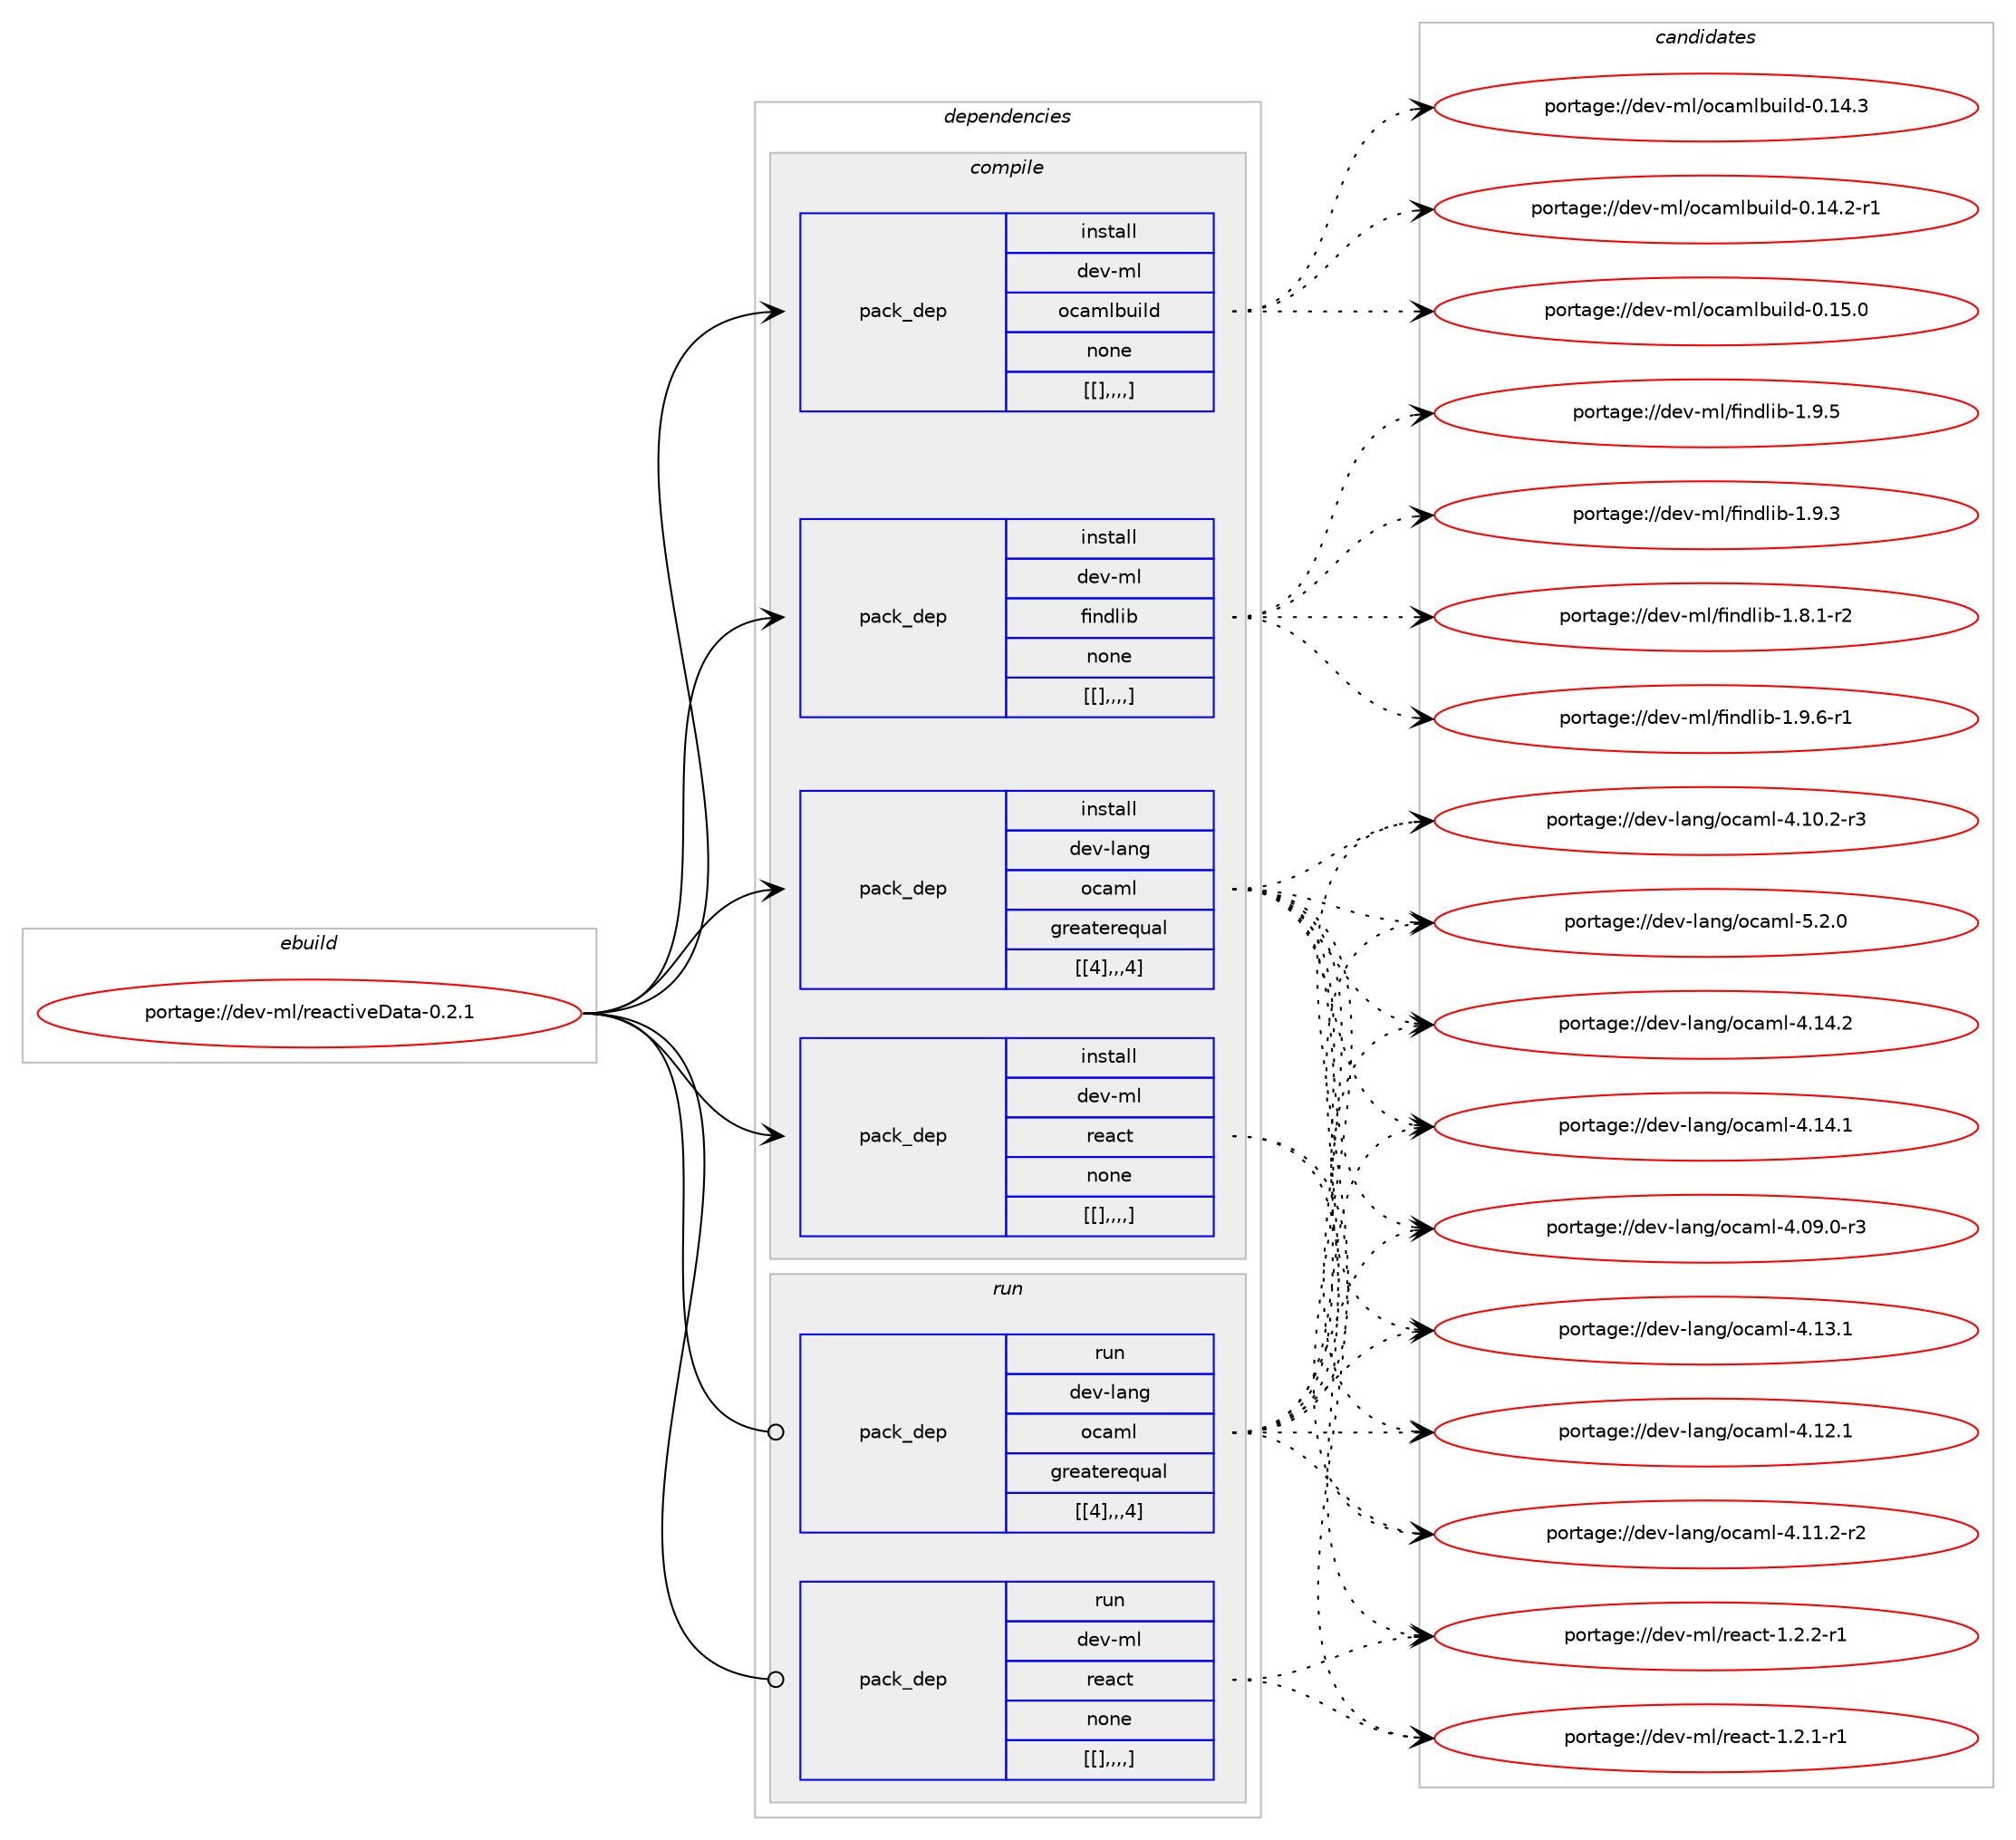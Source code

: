 digraph prolog {

# *************
# Graph options
# *************

newrank=true;
concentrate=true;
compound=true;
graph [rankdir=LR,fontname=Helvetica,fontsize=10,ranksep=1.5];#, ranksep=2.5, nodesep=0.2];
edge  [arrowhead=vee];
node  [fontname=Helvetica,fontsize=10];

# **********
# The ebuild
# **********

subgraph cluster_leftcol {
color=gray;
label=<<i>ebuild</i>>;
id [label="portage://dev-ml/reactiveData-0.2.1", color=red, width=4, href="../dev-ml/reactiveData-0.2.1.svg"];
}

# ****************
# The dependencies
# ****************

subgraph cluster_midcol {
color=gray;
label=<<i>dependencies</i>>;
subgraph cluster_compile {
fillcolor="#eeeeee";
style=filled;
label=<<i>compile</i>>;
subgraph pack93974 {
dependency125417 [label=<<TABLE BORDER="0" CELLBORDER="1" CELLSPACING="0" CELLPADDING="4" WIDTH="220"><TR><TD ROWSPAN="6" CELLPADDING="30">pack_dep</TD></TR><TR><TD WIDTH="110">install</TD></TR><TR><TD>dev-lang</TD></TR><TR><TD>ocaml</TD></TR><TR><TD>greaterequal</TD></TR><TR><TD>[[4],,,4]</TD></TR></TABLE>>, shape=none, color=blue];
}
id:e -> dependency125417:w [weight=20,style="solid",arrowhead="vee"];
subgraph pack93975 {
dependency125418 [label=<<TABLE BORDER="0" CELLBORDER="1" CELLSPACING="0" CELLPADDING="4" WIDTH="220"><TR><TD ROWSPAN="6" CELLPADDING="30">pack_dep</TD></TR><TR><TD WIDTH="110">install</TD></TR><TR><TD>dev-ml</TD></TR><TR><TD>findlib</TD></TR><TR><TD>none</TD></TR><TR><TD>[[],,,,]</TD></TR></TABLE>>, shape=none, color=blue];
}
id:e -> dependency125418:w [weight=20,style="solid",arrowhead="vee"];
subgraph pack93976 {
dependency125419 [label=<<TABLE BORDER="0" CELLBORDER="1" CELLSPACING="0" CELLPADDING="4" WIDTH="220"><TR><TD ROWSPAN="6" CELLPADDING="30">pack_dep</TD></TR><TR><TD WIDTH="110">install</TD></TR><TR><TD>dev-ml</TD></TR><TR><TD>ocamlbuild</TD></TR><TR><TD>none</TD></TR><TR><TD>[[],,,,]</TD></TR></TABLE>>, shape=none, color=blue];
}
id:e -> dependency125419:w [weight=20,style="solid",arrowhead="vee"];
subgraph pack93977 {
dependency125420 [label=<<TABLE BORDER="0" CELLBORDER="1" CELLSPACING="0" CELLPADDING="4" WIDTH="220"><TR><TD ROWSPAN="6" CELLPADDING="30">pack_dep</TD></TR><TR><TD WIDTH="110">install</TD></TR><TR><TD>dev-ml</TD></TR><TR><TD>react</TD></TR><TR><TD>none</TD></TR><TR><TD>[[],,,,]</TD></TR></TABLE>>, shape=none, color=blue];
}
id:e -> dependency125420:w [weight=20,style="solid",arrowhead="vee"];
}
subgraph cluster_compileandrun {
fillcolor="#eeeeee";
style=filled;
label=<<i>compile and run</i>>;
}
subgraph cluster_run {
fillcolor="#eeeeee";
style=filled;
label=<<i>run</i>>;
subgraph pack93978 {
dependency125421 [label=<<TABLE BORDER="0" CELLBORDER="1" CELLSPACING="0" CELLPADDING="4" WIDTH="220"><TR><TD ROWSPAN="6" CELLPADDING="30">pack_dep</TD></TR><TR><TD WIDTH="110">run</TD></TR><TR><TD>dev-lang</TD></TR><TR><TD>ocaml</TD></TR><TR><TD>greaterequal</TD></TR><TR><TD>[[4],,,4]</TD></TR></TABLE>>, shape=none, color=blue];
}
id:e -> dependency125421:w [weight=20,style="solid",arrowhead="odot"];
subgraph pack93979 {
dependency125422 [label=<<TABLE BORDER="0" CELLBORDER="1" CELLSPACING="0" CELLPADDING="4" WIDTH="220"><TR><TD ROWSPAN="6" CELLPADDING="30">pack_dep</TD></TR><TR><TD WIDTH="110">run</TD></TR><TR><TD>dev-ml</TD></TR><TR><TD>react</TD></TR><TR><TD>none</TD></TR><TR><TD>[[],,,,]</TD></TR></TABLE>>, shape=none, color=blue];
}
id:e -> dependency125422:w [weight=20,style="solid",arrowhead="odot"];
}
}

# **************
# The candidates
# **************

subgraph cluster_choices {
rank=same;
color=gray;
label=<<i>candidates</i>>;

subgraph choice93974 {
color=black;
nodesep=1;
choice1001011184510897110103471119997109108455346504648 [label="portage://dev-lang/ocaml-5.2.0", color=red, width=4,href="../dev-lang/ocaml-5.2.0.svg"];
choice100101118451089711010347111999710910845524649524650 [label="portage://dev-lang/ocaml-4.14.2", color=red, width=4,href="../dev-lang/ocaml-4.14.2.svg"];
choice100101118451089711010347111999710910845524649524649 [label="portage://dev-lang/ocaml-4.14.1", color=red, width=4,href="../dev-lang/ocaml-4.14.1.svg"];
choice100101118451089711010347111999710910845524649514649 [label="portage://dev-lang/ocaml-4.13.1", color=red, width=4,href="../dev-lang/ocaml-4.13.1.svg"];
choice100101118451089711010347111999710910845524649504649 [label="portage://dev-lang/ocaml-4.12.1", color=red, width=4,href="../dev-lang/ocaml-4.12.1.svg"];
choice1001011184510897110103471119997109108455246494946504511450 [label="portage://dev-lang/ocaml-4.11.2-r2", color=red, width=4,href="../dev-lang/ocaml-4.11.2-r2.svg"];
choice1001011184510897110103471119997109108455246494846504511451 [label="portage://dev-lang/ocaml-4.10.2-r3", color=red, width=4,href="../dev-lang/ocaml-4.10.2-r3.svg"];
choice1001011184510897110103471119997109108455246485746484511451 [label="portage://dev-lang/ocaml-4.09.0-r3", color=red, width=4,href="../dev-lang/ocaml-4.09.0-r3.svg"];
dependency125417:e -> choice1001011184510897110103471119997109108455346504648:w [style=dotted,weight="100"];
dependency125417:e -> choice100101118451089711010347111999710910845524649524650:w [style=dotted,weight="100"];
dependency125417:e -> choice100101118451089711010347111999710910845524649524649:w [style=dotted,weight="100"];
dependency125417:e -> choice100101118451089711010347111999710910845524649514649:w [style=dotted,weight="100"];
dependency125417:e -> choice100101118451089711010347111999710910845524649504649:w [style=dotted,weight="100"];
dependency125417:e -> choice1001011184510897110103471119997109108455246494946504511450:w [style=dotted,weight="100"];
dependency125417:e -> choice1001011184510897110103471119997109108455246494846504511451:w [style=dotted,weight="100"];
dependency125417:e -> choice1001011184510897110103471119997109108455246485746484511451:w [style=dotted,weight="100"];
}
subgraph choice93975 {
color=black;
nodesep=1;
choice1001011184510910847102105110100108105984549465746544511449 [label="portage://dev-ml/findlib-1.9.6-r1", color=red, width=4,href="../dev-ml/findlib-1.9.6-r1.svg"];
choice100101118451091084710210511010010810598454946574653 [label="portage://dev-ml/findlib-1.9.5", color=red, width=4,href="../dev-ml/findlib-1.9.5.svg"];
choice100101118451091084710210511010010810598454946574651 [label="portage://dev-ml/findlib-1.9.3", color=red, width=4,href="../dev-ml/findlib-1.9.3.svg"];
choice1001011184510910847102105110100108105984549465646494511450 [label="portage://dev-ml/findlib-1.8.1-r2", color=red, width=4,href="../dev-ml/findlib-1.8.1-r2.svg"];
dependency125418:e -> choice1001011184510910847102105110100108105984549465746544511449:w [style=dotted,weight="100"];
dependency125418:e -> choice100101118451091084710210511010010810598454946574653:w [style=dotted,weight="100"];
dependency125418:e -> choice100101118451091084710210511010010810598454946574651:w [style=dotted,weight="100"];
dependency125418:e -> choice1001011184510910847102105110100108105984549465646494511450:w [style=dotted,weight="100"];
}
subgraph choice93976 {
color=black;
nodesep=1;
choice100101118451091084711199971091089811710510810045484649534648 [label="portage://dev-ml/ocamlbuild-0.15.0", color=red, width=4,href="../dev-ml/ocamlbuild-0.15.0.svg"];
choice100101118451091084711199971091089811710510810045484649524651 [label="portage://dev-ml/ocamlbuild-0.14.3", color=red, width=4,href="../dev-ml/ocamlbuild-0.14.3.svg"];
choice1001011184510910847111999710910898117105108100454846495246504511449 [label="portage://dev-ml/ocamlbuild-0.14.2-r1", color=red, width=4,href="../dev-ml/ocamlbuild-0.14.2-r1.svg"];
dependency125419:e -> choice100101118451091084711199971091089811710510810045484649534648:w [style=dotted,weight="100"];
dependency125419:e -> choice100101118451091084711199971091089811710510810045484649524651:w [style=dotted,weight="100"];
dependency125419:e -> choice1001011184510910847111999710910898117105108100454846495246504511449:w [style=dotted,weight="100"];
}
subgraph choice93977 {
color=black;
nodesep=1;
choice100101118451091084711410197991164549465046504511449 [label="portage://dev-ml/react-1.2.2-r1", color=red, width=4,href="../dev-ml/react-1.2.2-r1.svg"];
choice100101118451091084711410197991164549465046494511449 [label="portage://dev-ml/react-1.2.1-r1", color=red, width=4,href="../dev-ml/react-1.2.1-r1.svg"];
dependency125420:e -> choice100101118451091084711410197991164549465046504511449:w [style=dotted,weight="100"];
dependency125420:e -> choice100101118451091084711410197991164549465046494511449:w [style=dotted,weight="100"];
}
subgraph choice93978 {
color=black;
nodesep=1;
choice1001011184510897110103471119997109108455346504648 [label="portage://dev-lang/ocaml-5.2.0", color=red, width=4,href="../dev-lang/ocaml-5.2.0.svg"];
choice100101118451089711010347111999710910845524649524650 [label="portage://dev-lang/ocaml-4.14.2", color=red, width=4,href="../dev-lang/ocaml-4.14.2.svg"];
choice100101118451089711010347111999710910845524649524649 [label="portage://dev-lang/ocaml-4.14.1", color=red, width=4,href="../dev-lang/ocaml-4.14.1.svg"];
choice100101118451089711010347111999710910845524649514649 [label="portage://dev-lang/ocaml-4.13.1", color=red, width=4,href="../dev-lang/ocaml-4.13.1.svg"];
choice100101118451089711010347111999710910845524649504649 [label="portage://dev-lang/ocaml-4.12.1", color=red, width=4,href="../dev-lang/ocaml-4.12.1.svg"];
choice1001011184510897110103471119997109108455246494946504511450 [label="portage://dev-lang/ocaml-4.11.2-r2", color=red, width=4,href="../dev-lang/ocaml-4.11.2-r2.svg"];
choice1001011184510897110103471119997109108455246494846504511451 [label="portage://dev-lang/ocaml-4.10.2-r3", color=red, width=4,href="../dev-lang/ocaml-4.10.2-r3.svg"];
choice1001011184510897110103471119997109108455246485746484511451 [label="portage://dev-lang/ocaml-4.09.0-r3", color=red, width=4,href="../dev-lang/ocaml-4.09.0-r3.svg"];
dependency125421:e -> choice1001011184510897110103471119997109108455346504648:w [style=dotted,weight="100"];
dependency125421:e -> choice100101118451089711010347111999710910845524649524650:w [style=dotted,weight="100"];
dependency125421:e -> choice100101118451089711010347111999710910845524649524649:w [style=dotted,weight="100"];
dependency125421:e -> choice100101118451089711010347111999710910845524649514649:w [style=dotted,weight="100"];
dependency125421:e -> choice100101118451089711010347111999710910845524649504649:w [style=dotted,weight="100"];
dependency125421:e -> choice1001011184510897110103471119997109108455246494946504511450:w [style=dotted,weight="100"];
dependency125421:e -> choice1001011184510897110103471119997109108455246494846504511451:w [style=dotted,weight="100"];
dependency125421:e -> choice1001011184510897110103471119997109108455246485746484511451:w [style=dotted,weight="100"];
}
subgraph choice93979 {
color=black;
nodesep=1;
choice100101118451091084711410197991164549465046504511449 [label="portage://dev-ml/react-1.2.2-r1", color=red, width=4,href="../dev-ml/react-1.2.2-r1.svg"];
choice100101118451091084711410197991164549465046494511449 [label="portage://dev-ml/react-1.2.1-r1", color=red, width=4,href="../dev-ml/react-1.2.1-r1.svg"];
dependency125422:e -> choice100101118451091084711410197991164549465046504511449:w [style=dotted,weight="100"];
dependency125422:e -> choice100101118451091084711410197991164549465046494511449:w [style=dotted,weight="100"];
}
}

}

